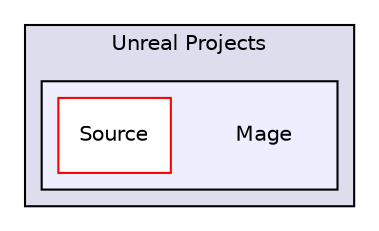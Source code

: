 digraph "D:/proyectos/UnrealEngine/Unreal Projects/Mage" {
  compound=true
  node [ fontsize="10", fontname="Helvetica"];
  edge [ labelfontsize="10", labelfontname="Helvetica"];
  subgraph clusterdir_70a0cefb9de39a088217b349899dce84 {
    graph [ bgcolor="#ddddee", pencolor="black", label="Unreal Projects" fontname="Helvetica", fontsize="10", URL="dir_70a0cefb9de39a088217b349899dce84.html"]
  subgraph clusterdir_3ce1a1ac788f47cdc50dee1d19cceac8 {
    graph [ bgcolor="#eeeeff", pencolor="black", label="" URL="dir_3ce1a1ac788f47cdc50dee1d19cceac8.html"];
    dir_3ce1a1ac788f47cdc50dee1d19cceac8 [shape=plaintext label="Mage"];
    dir_153478afccccf8d897358d540bffc233 [shape=box label="Source" color="red" fillcolor="white" style="filled" URL="dir_153478afccccf8d897358d540bffc233.html"];
  }
  }
}

